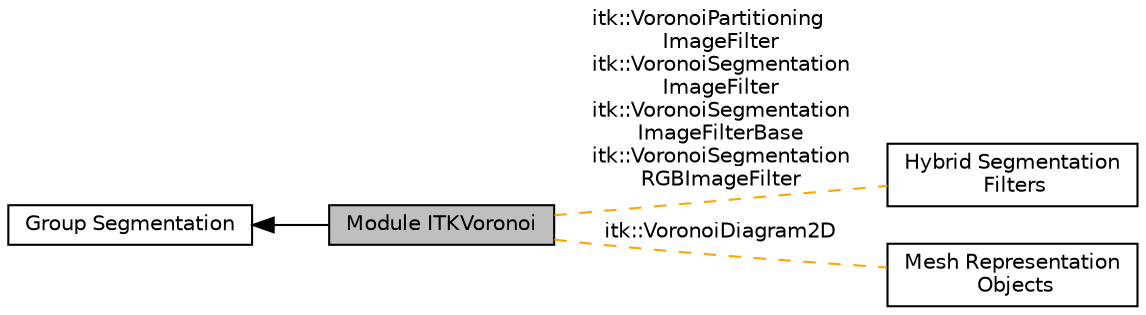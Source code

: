 digraph "Module ITKVoronoi"
{
  edge [fontname="Helvetica",fontsize="10",labelfontname="Helvetica",labelfontsize="10"];
  node [fontname="Helvetica",fontsize="10",shape=box];
  rankdir=LR;
  Node2 [label="Group Segmentation",height=0.2,width=0.4,color="black", fillcolor="white", style="filled",URL="$group__Group-Segmentation.html",tooltip=" "];
  Node4 [label="Hybrid Segmentation\l Filters",height=0.2,width=0.4,color="black", fillcolor="white", style="filled",URL="$group__HybridSegmentation.html",tooltip=" "];
  Node1 [label="Module ITKVoronoi",height=0.2,width=0.4,color="black", fillcolor="grey75", style="filled", fontcolor="black",tooltip=" "];
  Node3 [label="Mesh Representation\l Objects",height=0.2,width=0.4,color="black", fillcolor="white", style="filled",URL="$group__MeshObjects.html",tooltip=" "];
  Node2->Node1 [shape=plaintext, dir="back", style="solid"];
  Node1->Node3 [shape=plaintext, label="itk::VoronoiDiagram2D", color="orange", dir="none", style="dashed"];
  Node1->Node4 [shape=plaintext, label="itk::VoronoiPartitioning\lImageFilter\nitk::VoronoiSegmentation\lImageFilter\nitk::VoronoiSegmentation\lImageFilterBase\nitk::VoronoiSegmentation\lRGBImageFilter", color="orange", dir="none", style="dashed"];
}
